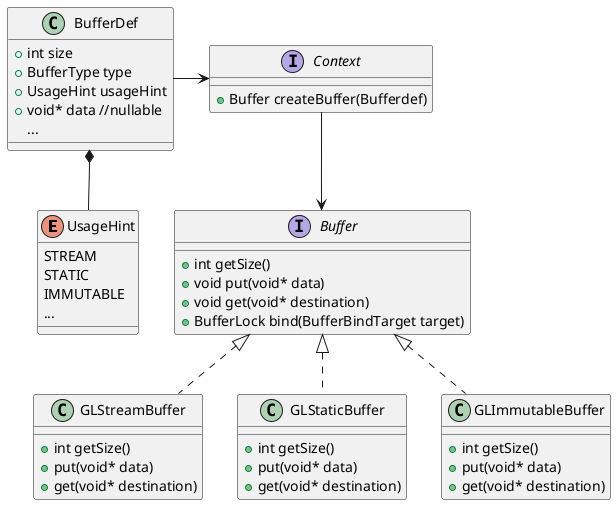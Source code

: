 @startuml

enum UsageHint {
    STREAM
    STATIC
    IMMUTABLE
    ...
}

class BufferDef {
    + int size
    + BufferType type
    + UsageHint usageHint
    + void* data //nullable
    ...
}


interface Buffer {
    + int getSize()
    + void put(void* data)
    + void get(void* destination)
    + BufferLock bind(BufferBindTarget target)
}

class GLStreamBuffer implements Buffer {
    + int getSize()
    + put(void* data)
    + get(void* destination)
}

class GLStaticBuffer implements Buffer {
    + int getSize()
    + put(void* data)
    + get(void* destination)
}

class GLImmutableBuffer implements Buffer {
    + int getSize()
    + put(void* data)
    + get(void* destination)
}

interface Context {
    + Buffer createBuffer(Bufferdef)
}

BufferDef *-- UsageHint

Context --> Buffer
BufferDef -> Context

@enduml